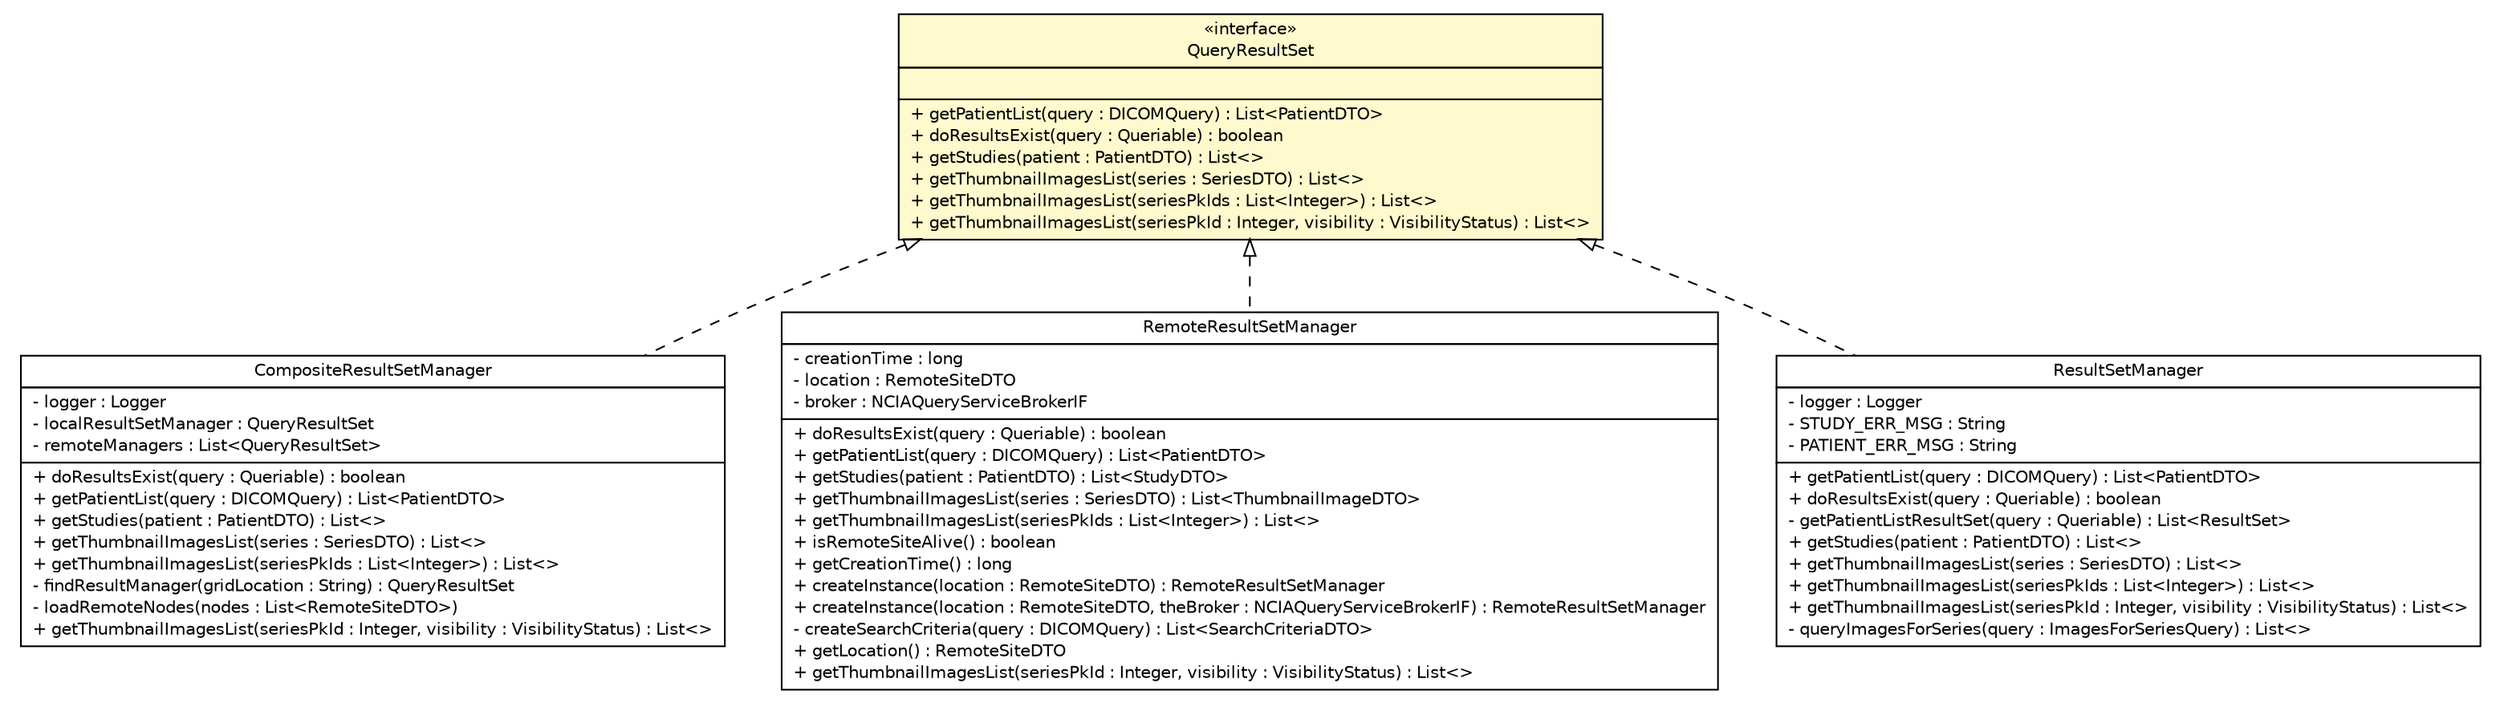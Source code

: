 #!/usr/local/bin/dot
#
# Class diagram 
# Generated by UmlGraph version 4.8 (http://www.spinellis.gr/sw/umlgraph)
#

digraph G {
	edge [fontname="Helvetica",fontsize=10,labelfontname="Helvetica",labelfontsize=10];
	node [fontname="Helvetica",fontsize=10,shape=plaintext];
	// gov.nih.nci.ncia.resultset.CompositeResultSetManager
	c52959 [label=<<table border="0" cellborder="1" cellspacing="0" cellpadding="2" port="p" href="./CompositeResultSetManager.html">
		<tr><td><table border="0" cellspacing="0" cellpadding="1">
			<tr><td> CompositeResultSetManager </td></tr>
		</table></td></tr>
		<tr><td><table border="0" cellspacing="0" cellpadding="1">
			<tr><td align="left"> - logger : Logger </td></tr>
			<tr><td align="left"> - localResultSetManager : QueryResultSet </td></tr>
			<tr><td align="left"> - remoteManagers : List&lt;QueryResultSet&gt; </td></tr>
		</table></td></tr>
		<tr><td><table border="0" cellspacing="0" cellpadding="1">
			<tr><td align="left"> + doResultsExist(query : Queriable) : boolean </td></tr>
			<tr><td align="left"> + getPatientList(query : DICOMQuery) : List&lt;PatientDTO&gt; </td></tr>
			<tr><td align="left"> + getStudies(patient : PatientDTO) : List&lt;&gt; </td></tr>
			<tr><td align="left"> + getThumbnailImagesList(series : SeriesDTO) : List&lt;&gt; </td></tr>
			<tr><td align="left"> + getThumbnailImagesList(seriesPkIds : List&lt;Integer&gt;) : List&lt;&gt; </td></tr>
			<tr><td align="left"> - findResultManager(gridLocation : String) : QueryResultSet </td></tr>
			<tr><td align="left"> - loadRemoteNodes(nodes : List&lt;RemoteSiteDTO&gt;) </td></tr>
			<tr><td align="left"> + getThumbnailImagesList(seriesPkId : Integer, visibility : VisibilityStatus) : List&lt;&gt; </td></tr>
		</table></td></tr>
		</table>>, fontname="Helvetica", fontcolor="black", fontsize=10.0];
	// gov.nih.nci.ncia.resultset.QueryResultSet
	c52968 [label=<<table border="0" cellborder="1" cellspacing="0" cellpadding="2" port="p" bgcolor="lemonChiffon" href="./QueryResultSet.html">
		<tr><td><table border="0" cellspacing="0" cellpadding="1">
			<tr><td> &laquo;interface&raquo; </td></tr>
			<tr><td> QueryResultSet </td></tr>
		</table></td></tr>
		<tr><td><table border="0" cellspacing="0" cellpadding="1">
			<tr><td align="left">  </td></tr>
		</table></td></tr>
		<tr><td><table border="0" cellspacing="0" cellpadding="1">
			<tr><td align="left"> + getPatientList(query : DICOMQuery) : List&lt;PatientDTO&gt; </td></tr>
			<tr><td align="left"> + doResultsExist(query : Queriable) : boolean </td></tr>
			<tr><td align="left"> + getStudies(patient : PatientDTO) : List&lt;&gt; </td></tr>
			<tr><td align="left"> + getThumbnailImagesList(series : SeriesDTO) : List&lt;&gt; </td></tr>
			<tr><td align="left"> + getThumbnailImagesList(seriesPkIds : List&lt;Integer&gt;) : List&lt;&gt; </td></tr>
			<tr><td align="left"> + getThumbnailImagesList(seriesPkId : Integer, visibility : VisibilityStatus) : List&lt;&gt; </td></tr>
		</table></td></tr>
		</table>>, fontname="Helvetica", fontcolor="black", fontsize=10.0];
	// gov.nih.nci.ncia.resultset.RemoteResultSetManager
	c52970 [label=<<table border="0" cellborder="1" cellspacing="0" cellpadding="2" port="p" href="./RemoteResultSetManager.html">
		<tr><td><table border="0" cellspacing="0" cellpadding="1">
			<tr><td> RemoteResultSetManager </td></tr>
		</table></td></tr>
		<tr><td><table border="0" cellspacing="0" cellpadding="1">
			<tr><td align="left"> - creationTime : long </td></tr>
			<tr><td align="left"> - location : RemoteSiteDTO </td></tr>
			<tr><td align="left"> - broker : NCIAQueryServiceBrokerIF </td></tr>
		</table></td></tr>
		<tr><td><table border="0" cellspacing="0" cellpadding="1">
			<tr><td align="left"> + doResultsExist(query : Queriable) : boolean </td></tr>
			<tr><td align="left"> + getPatientList(query : DICOMQuery) : List&lt;PatientDTO&gt; </td></tr>
			<tr><td align="left"> + getStudies(patient : PatientDTO) : List&lt;StudyDTO&gt; </td></tr>
			<tr><td align="left"> + getThumbnailImagesList(series : SeriesDTO) : List&lt;ThumbnailImageDTO&gt; </td></tr>
			<tr><td align="left"> + getThumbnailImagesList(seriesPkIds : List&lt;Integer&gt;) : List&lt;&gt; </td></tr>
			<tr><td align="left"> + isRemoteSiteAlive() : boolean </td></tr>
			<tr><td align="left"> + getCreationTime() : long </td></tr>
			<tr><td align="left"> + createInstance(location : RemoteSiteDTO) : RemoteResultSetManager </td></tr>
			<tr><td align="left"> + createInstance(location : RemoteSiteDTO, theBroker : NCIAQueryServiceBrokerIF) : RemoteResultSetManager </td></tr>
			<tr><td align="left"> - createSearchCriteria(query : DICOMQuery) : List&lt;SearchCriteriaDTO&gt; </td></tr>
			<tr><td align="left"> + getLocation() : RemoteSiteDTO </td></tr>
			<tr><td align="left"> + getThumbnailImagesList(seriesPkId : Integer, visibility : VisibilityStatus) : List&lt;&gt; </td></tr>
		</table></td></tr>
		</table>>, fontname="Helvetica", fontcolor="black", fontsize=10.0];
	// gov.nih.nci.ncia.resultset.ResultSetManager
	c52972 [label=<<table border="0" cellborder="1" cellspacing="0" cellpadding="2" port="p" href="./ResultSetManager.html">
		<tr><td><table border="0" cellspacing="0" cellpadding="1">
			<tr><td> ResultSetManager </td></tr>
		</table></td></tr>
		<tr><td><table border="0" cellspacing="0" cellpadding="1">
			<tr><td align="left"> - logger : Logger </td></tr>
			<tr><td align="left"> - STUDY_ERR_MSG : String </td></tr>
			<tr><td align="left"> - PATIENT_ERR_MSG : String </td></tr>
		</table></td></tr>
		<tr><td><table border="0" cellspacing="0" cellpadding="1">
			<tr><td align="left"> + getPatientList(query : DICOMQuery) : List&lt;PatientDTO&gt; </td></tr>
			<tr><td align="left"> + doResultsExist(query : Queriable) : boolean </td></tr>
			<tr><td align="left"> - getPatientListResultSet(query : Queriable) : List&lt;ResultSet&gt; </td></tr>
			<tr><td align="left"> + getStudies(patient : PatientDTO) : List&lt;&gt; </td></tr>
			<tr><td align="left"> + getThumbnailImagesList(series : SeriesDTO) : List&lt;&gt; </td></tr>
			<tr><td align="left"> + getThumbnailImagesList(seriesPkIds : List&lt;Integer&gt;) : List&lt;&gt; </td></tr>
			<tr><td align="left"> + getThumbnailImagesList(seriesPkId : Integer, visibility : VisibilityStatus) : List&lt;&gt; </td></tr>
			<tr><td align="left"> - queryImagesForSeries(query : ImagesForSeriesQuery) : List&lt;&gt; </td></tr>
		</table></td></tr>
		</table>>, fontname="Helvetica", fontcolor="black", fontsize=10.0];
	//gov.nih.nci.ncia.resultset.CompositeResultSetManager implements gov.nih.nci.ncia.resultset.QueryResultSet
	c52968:p -> c52959:p [dir=back,arrowtail=empty,style=dashed];
	//gov.nih.nci.ncia.resultset.RemoteResultSetManager implements gov.nih.nci.ncia.resultset.QueryResultSet
	c52968:p -> c52970:p [dir=back,arrowtail=empty,style=dashed];
	//gov.nih.nci.ncia.resultset.ResultSetManager implements gov.nih.nci.ncia.resultset.QueryResultSet
	c52968:p -> c52972:p [dir=back,arrowtail=empty,style=dashed];
}

